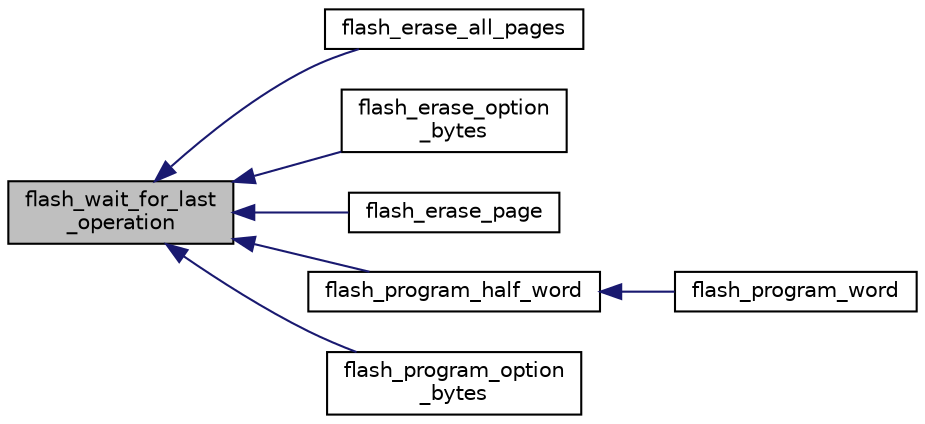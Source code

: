 digraph "flash_wait_for_last_operation"
{
  edge [fontname="Helvetica",fontsize="10",labelfontname="Helvetica",labelfontsize="10"];
  node [fontname="Helvetica",fontsize="10",shape=record];
  rankdir="LR";
  Node1 [label="flash_wait_for_last\l_operation",height=0.2,width=0.4,color="black", fillcolor="grey75", style="filled", fontcolor="black"];
  Node1 -> Node2 [dir="back",color="midnightblue",fontsize="10",style="solid",fontname="Helvetica"];
  Node2 [label="flash_erase_all_pages",height=0.2,width=0.4,color="black", fillcolor="white", style="filled",URL="$group__flash__file.html#gaf1804e22fb8a901f3a5f85535aa1ff7b",tooltip="Erase All FLASH. "];
  Node1 -> Node3 [dir="back",color="midnightblue",fontsize="10",style="solid",fontname="Helvetica"];
  Node3 [label="flash_erase_option\l_bytes",height=0.2,width=0.4,color="black", fillcolor="white", style="filled",URL="$group__flash__file.html#ga6242ed6be7838125093c9b8b6adeeca1",tooltip="Erase All Option Bytes. "];
  Node1 -> Node4 [dir="back",color="midnightblue",fontsize="10",style="solid",fontname="Helvetica"];
  Node4 [label="flash_erase_page",height=0.2,width=0.4,color="black", fillcolor="white", style="filled",URL="$group__flash__file.html#ga0aee649731aaa8c1316c12f5bea7c31b",tooltip="Erase a Page of FLASH. "];
  Node1 -> Node5 [dir="back",color="midnightblue",fontsize="10",style="solid",fontname="Helvetica"];
  Node5 [label="flash_program_half_word",height=0.2,width=0.4,color="black", fillcolor="white", style="filled",URL="$group__flash__file.html#gaf5077b5726c70fa9418db9d73182f89d",tooltip="Program a Half Word to FLASH. "];
  Node5 -> Node6 [dir="back",color="midnightblue",fontsize="10",style="solid",fontname="Helvetica"];
  Node6 [label="flash_program_word",height=0.2,width=0.4,color="black", fillcolor="white", style="filled",URL="$group__flash__file.html#ga73937aa6df8710e95425b165730626a2",tooltip="Program a 32 bit Word to FLASH. "];
  Node1 -> Node7 [dir="back",color="midnightblue",fontsize="10",style="solid",fontname="Helvetica"];
  Node7 [label="flash_program_option\l_bytes",height=0.2,width=0.4,color="black", fillcolor="white", style="filled",URL="$group__flash__file.html#gab759a6e89a54cfb15a60c0e8f4eb66df",tooltip="Program the Option Bytes. "];
}
